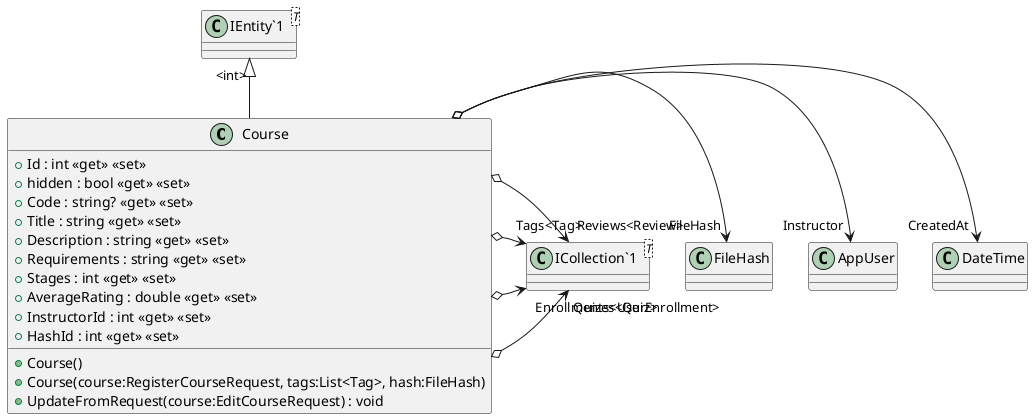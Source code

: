 @startuml
class Course {
    + Course()
    + Course(course:RegisterCourseRequest, tags:List<Tag>, hash:FileHash)
    + Id : int <<get>> <<set>>
    + hidden : bool <<get>> <<set>>
    + Code : string? <<get>> <<set>>
    + Title : string <<get>> <<set>>
    + Description : string <<get>> <<set>>
    + Requirements : string <<get>> <<set>>
    + Stages : int <<get>> <<set>>
    + AverageRating : double <<get>> <<set>>
    + InstructorId : int <<get>> <<set>>
    + HashId : int <<get>> <<set>>
    + UpdateFromRequest(course:EditCourseRequest) : void
}
class "IEntity`1"<T> {
}
class "ICollection`1"<T> {
}
"IEntity`1" "<int>" <|-- Course
Course o-> "CreatedAt" DateTime
Course o-> "Instructor" AppUser
Course o-> "FileHash" FileHash
Course o-> "Quizes<Quiz>" "ICollection`1"
Course o-> "Enrollments<UserEnrollment>" "ICollection`1"
Course o-> "Tags<Tag>" "ICollection`1"
Course o-> "Reviews<Review>" "ICollection`1"
@enduml
